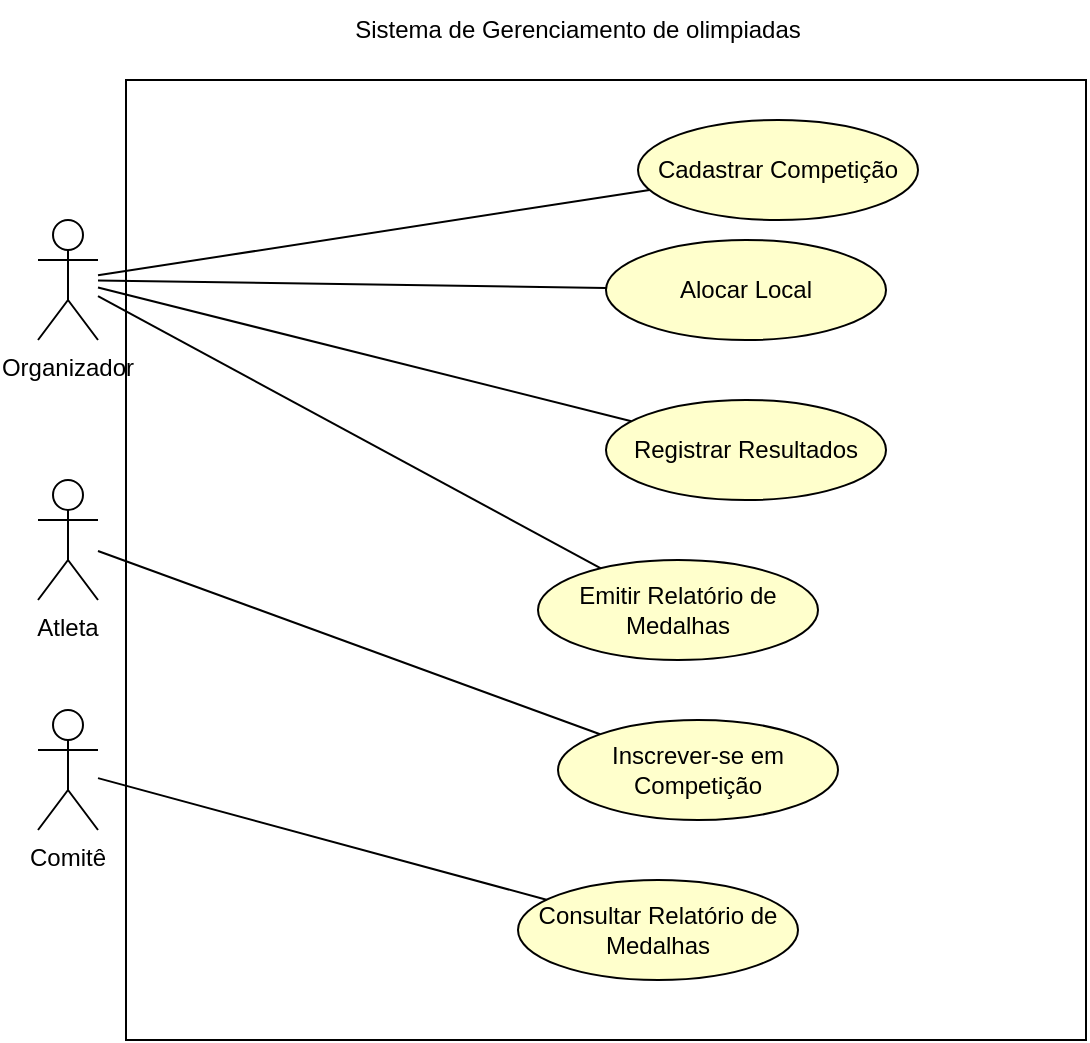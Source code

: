 <mxfile version="26.1.3">
  <diagram name="Diagrama de Caso de Uso - SGO" id="Z12345678">
    <mxGraphModel dx="1235" dy="1824" grid="1" gridSize="10" guides="1" tooltips="1" connect="1" arrows="1" fold="1" page="1" pageScale="1" pageWidth="827" pageHeight="1169" math="0" shadow="0">
      <root>
        <mxCell id="0" />
        <mxCell id="1" parent="0" />
        <mxCell id="QWjvgICMP7qnS5c9059M-35" value="" style="whiteSpace=wrap;html=1;aspect=fixed;" vertex="1" parent="1">
          <mxGeometry x="174" y="-30" width="480" height="480" as="geometry" />
        </mxCell>
        <mxCell id="10" value="Organizador" style="shape=umlActor;verticalLabelPosition=bottom;verticalAlign=top;" parent="1" vertex="1">
          <mxGeometry x="130" y="40" width="30" height="60" as="geometry" />
        </mxCell>
        <mxCell id="11" value="Atleta" style="shape=umlActor;verticalLabelPosition=bottom;verticalAlign=top;" parent="1" vertex="1">
          <mxGeometry x="130" y="170" width="30" height="60" as="geometry" />
        </mxCell>
        <mxCell id="12" value="Comitê" style="shape=umlActor;verticalLabelPosition=bottom;verticalAlign=top;" parent="1" vertex="1">
          <mxGeometry x="130" y="285" width="30" height="60" as="geometry" />
        </mxCell>
        <mxCell id="20" value="Cadastrar Competição" style="ellipse;whiteSpace=wrap;html=1;fillColor=#FFFFCC;" parent="1" vertex="1">
          <mxGeometry x="430" y="-10" width="140" height="50" as="geometry" />
        </mxCell>
        <mxCell id="21" value="Alocar Local" style="ellipse;whiteSpace=wrap;html=1;fillColor=#FFFFCC;" parent="1" vertex="1">
          <mxGeometry x="414" y="50" width="140" height="50" as="geometry" />
        </mxCell>
        <mxCell id="22" value="Registrar Resultados" style="ellipse;whiteSpace=wrap;html=1;fillColor=#FFFFCC;" parent="1" vertex="1">
          <mxGeometry x="414" y="130" width="140" height="50" as="geometry" />
        </mxCell>
        <mxCell id="23" value="Emitir Relatório de Medalhas" style="ellipse;whiteSpace=wrap;html=1;fillColor=#FFFFCC;" parent="1" vertex="1">
          <mxGeometry x="380" y="210" width="140" height="50" as="geometry" />
        </mxCell>
        <mxCell id="24" value="Inscrever-se em Competição" style="ellipse;whiteSpace=wrap;html=1;fillColor=#FFFFCC;" parent="1" vertex="1">
          <mxGeometry x="390" y="290" width="140" height="50" as="geometry" />
        </mxCell>
        <mxCell id="25" value="Consultar Relatório de Medalhas" style="ellipse;whiteSpace=wrap;html=1;fillColor=#FFFFCC;" parent="1" vertex="1">
          <mxGeometry x="370" y="370" width="140" height="50" as="geometry" />
        </mxCell>
        <mxCell id="30" style="endArrow=none;" parent="1" source="10" target="20" edge="1">
          <mxGeometry relative="1" as="geometry" />
        </mxCell>
        <mxCell id="31" style="endArrow=none;" parent="1" source="10" target="21" edge="1">
          <mxGeometry relative="1" as="geometry" />
        </mxCell>
        <mxCell id="32" style="endArrow=none;" parent="1" source="10" target="22" edge="1">
          <mxGeometry relative="1" as="geometry" />
        </mxCell>
        <mxCell id="33" style="endArrow=none;" parent="1" source="10" target="23" edge="1">
          <mxGeometry relative="1" as="geometry" />
        </mxCell>
        <mxCell id="34" style="endArrow=none;" parent="1" source="11" target="24" edge="1">
          <mxGeometry relative="1" as="geometry" />
        </mxCell>
        <mxCell id="35" style="endArrow=none;" parent="1" source="12" target="25" edge="1">
          <mxGeometry relative="1" as="geometry" />
        </mxCell>
        <mxCell id="QWjvgICMP7qnS5c9059M-37" value="Sistema de Gerenciamento de olimpiadas" style="text;html=1;align=center;verticalAlign=middle;whiteSpace=wrap;rounded=0;" vertex="1" parent="1">
          <mxGeometry x="220" y="-70" width="360" height="30" as="geometry" />
        </mxCell>
      </root>
    </mxGraphModel>
  </diagram>
</mxfile>
